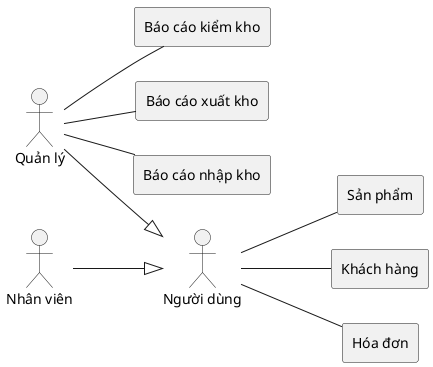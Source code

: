 @startuml General
left to right direction

actor :Người dùng: as User
actor :Quản lý: as Manager
actor :Nhân viên: as Staff

rectangle Product as "Sản phẩm" {

}
rectangle Client as "Khách hàng" {
    
}
rectangle AuditReport as "Báo cáo kiểm kho" {
    
}
rectangle ExportReport as "Báo cáo xuất kho" {
    
}
rectangle ImportReport as "Báo cáo nhập kho" {
    
}
rectangle Invoice as "Hóa đơn" {
    
}

Manager --|> User
Staff --|> User

Manager -- AuditReport
Manager -- ExportReport
Manager -- ImportReport
User -- Client
User -- Product
User -- Invoice
@enduml